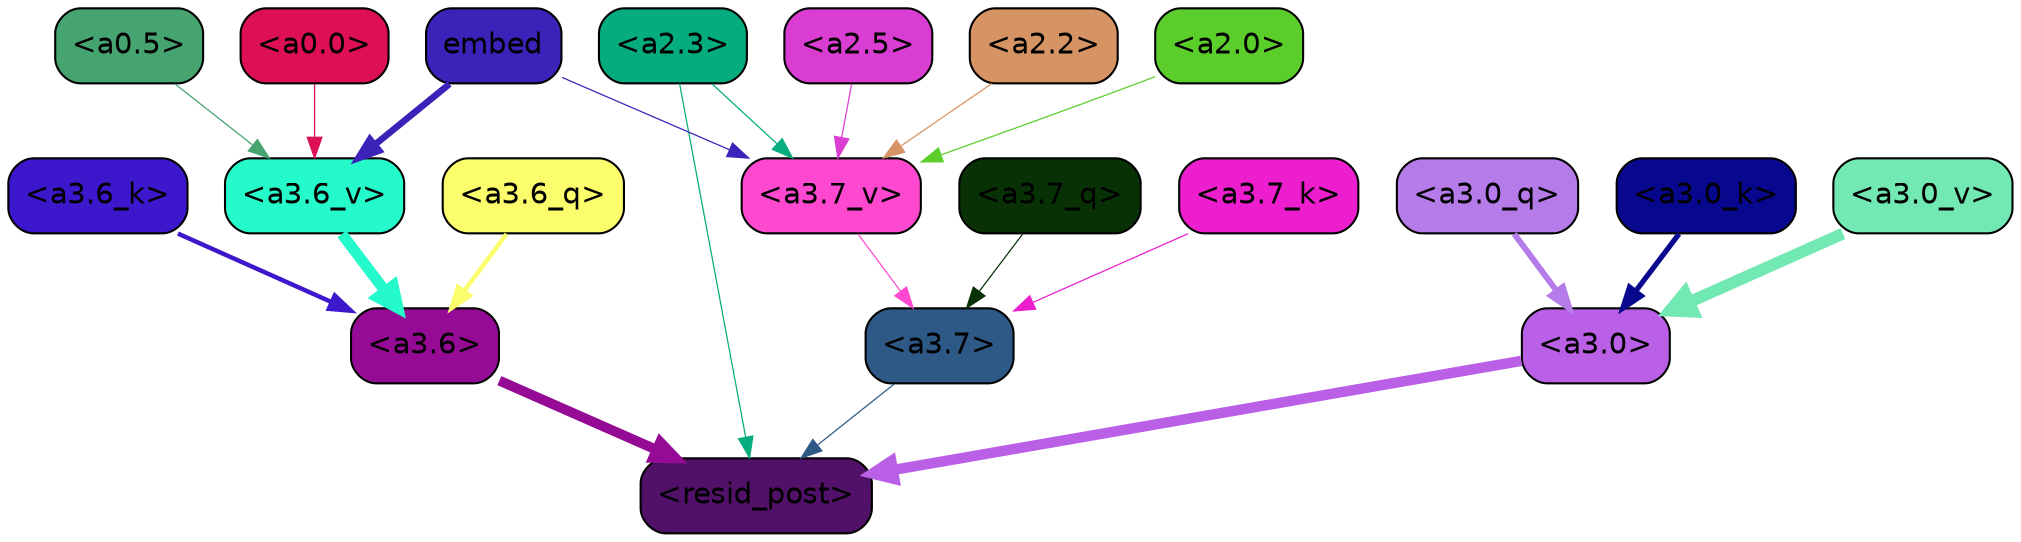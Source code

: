 strict digraph "" {
	graph [bgcolor=transparent,
		layout=dot,
		overlap=false,
		splines=true
	];
	"<a3.7>"	[color=black,
		fillcolor="#2e5886",
		fontname=Helvetica,
		shape=box,
		style="filled, rounded"];
	"<resid_post>"	[color=black,
		fillcolor="#511168",
		fontname=Helvetica,
		shape=box,
		style="filled, rounded"];
	"<a3.7>" -> "<resid_post>"	[color="#2e5886",
		penwidth=0.6];
	"<a3.6>"	[color=black,
		fillcolor="#960b96",
		fontname=Helvetica,
		shape=box,
		style="filled, rounded"];
	"<a3.6>" -> "<resid_post>"	[color="#960b96",
		penwidth=4.749041676521301];
	"<a3.0>"	[color=black,
		fillcolor="#ba60e6",
		fontname=Helvetica,
		shape=box,
		style="filled, rounded"];
	"<a3.0>" -> "<resid_post>"	[color="#ba60e6",
		penwidth=5.004215121269226];
	"<a2.3>"	[color=black,
		fillcolor="#05ac7d",
		fontname=Helvetica,
		shape=box,
		style="filled, rounded"];
	"<a2.3>" -> "<resid_post>"	[color="#05ac7d",
		penwidth=0.6];
	"<a3.7_v>"	[color=black,
		fillcolor="#fe48d0",
		fontname=Helvetica,
		shape=box,
		style="filled, rounded"];
	"<a2.3>" -> "<a3.7_v>"	[color="#05ac7d",
		penwidth=0.6];
	"<a3.7_q>"	[color=black,
		fillcolor="#083206",
		fontname=Helvetica,
		shape=box,
		style="filled, rounded"];
	"<a3.7_q>" -> "<a3.7>"	[color="#083206",
		penwidth=0.6];
	"<a3.6_q>"	[color=black,
		fillcolor="#fcfd6c",
		fontname=Helvetica,
		shape=box,
		style="filled, rounded"];
	"<a3.6_q>" -> "<a3.6>"	[color="#fcfd6c",
		penwidth=2.160832464694977];
	"<a3.0_q>"	[color=black,
		fillcolor="#b57be8",
		fontname=Helvetica,
		shape=box,
		style="filled, rounded"];
	"<a3.0_q>" -> "<a3.0>"	[color="#b57be8",
		penwidth=2.870753765106201];
	"<a3.7_k>"	[color=black,
		fillcolor="#ec1ece",
		fontname=Helvetica,
		shape=box,
		style="filled, rounded"];
	"<a3.7_k>" -> "<a3.7>"	[color="#ec1ece",
		penwidth=0.6];
	"<a3.6_k>"	[color=black,
		fillcolor="#3d17cb",
		fontname=Helvetica,
		shape=box,
		style="filled, rounded"];
	"<a3.6_k>" -> "<a3.6>"	[color="#3d17cb",
		penwidth=2.13908451795578];
	"<a3.0_k>"	[color=black,
		fillcolor="#08088f",
		fontname=Helvetica,
		shape=box,
		style="filled, rounded"];
	"<a3.0_k>" -> "<a3.0>"	[color="#08088f",
		penwidth=2.520303964614868];
	"<a3.7_v>" -> "<a3.7>"	[color="#fe48d0",
		penwidth=0.6];
	"<a3.6_v>"	[color=black,
		fillcolor="#25facb",
		fontname=Helvetica,
		shape=box,
		style="filled, rounded"];
	"<a3.6_v>" -> "<a3.6>"	[color="#25facb",
		penwidth=5.297133803367615];
	"<a3.0_v>"	[color=black,
		fillcolor="#72e8b3",
		fontname=Helvetica,
		shape=box,
		style="filled, rounded"];
	"<a3.0_v>" -> "<a3.0>"	[color="#72e8b3",
		penwidth=5.680712580680847];
	"<a2.5>"	[color=black,
		fillcolor="#da3dd1",
		fontname=Helvetica,
		shape=box,
		style="filled, rounded"];
	"<a2.5>" -> "<a3.7_v>"	[color="#da3dd1",
		penwidth=0.6];
	"<a2.2>"	[color=black,
		fillcolor="#d69464",
		fontname=Helvetica,
		shape=box,
		style="filled, rounded"];
	"<a2.2>" -> "<a3.7_v>"	[color="#d69464",
		penwidth=0.6];
	"<a2.0>"	[color=black,
		fillcolor="#5bce2c",
		fontname=Helvetica,
		shape=box,
		style="filled, rounded"];
	"<a2.0>" -> "<a3.7_v>"	[color="#5bce2c",
		penwidth=0.6];
	embed	[color=black,
		fillcolor="#3d22ba",
		fontname=Helvetica,
		shape=box,
		style="filled, rounded"];
	embed -> "<a3.7_v>"	[color="#3d22ba",
		penwidth=0.6];
	embed -> "<a3.6_v>"	[color="#3d22ba",
		penwidth=3.1808209121227264];
	"<a0.5>"	[color=black,
		fillcolor="#46a471",
		fontname=Helvetica,
		shape=box,
		style="filled, rounded"];
	"<a0.5>" -> "<a3.6_v>"	[color="#46a471",
		penwidth=0.6];
	"<a0.0>"	[color=black,
		fillcolor="#dc0f57",
		fontname=Helvetica,
		shape=box,
		style="filled, rounded"];
	"<a0.0>" -> "<a3.6_v>"	[color="#dc0f57",
		penwidth=0.6];
}
